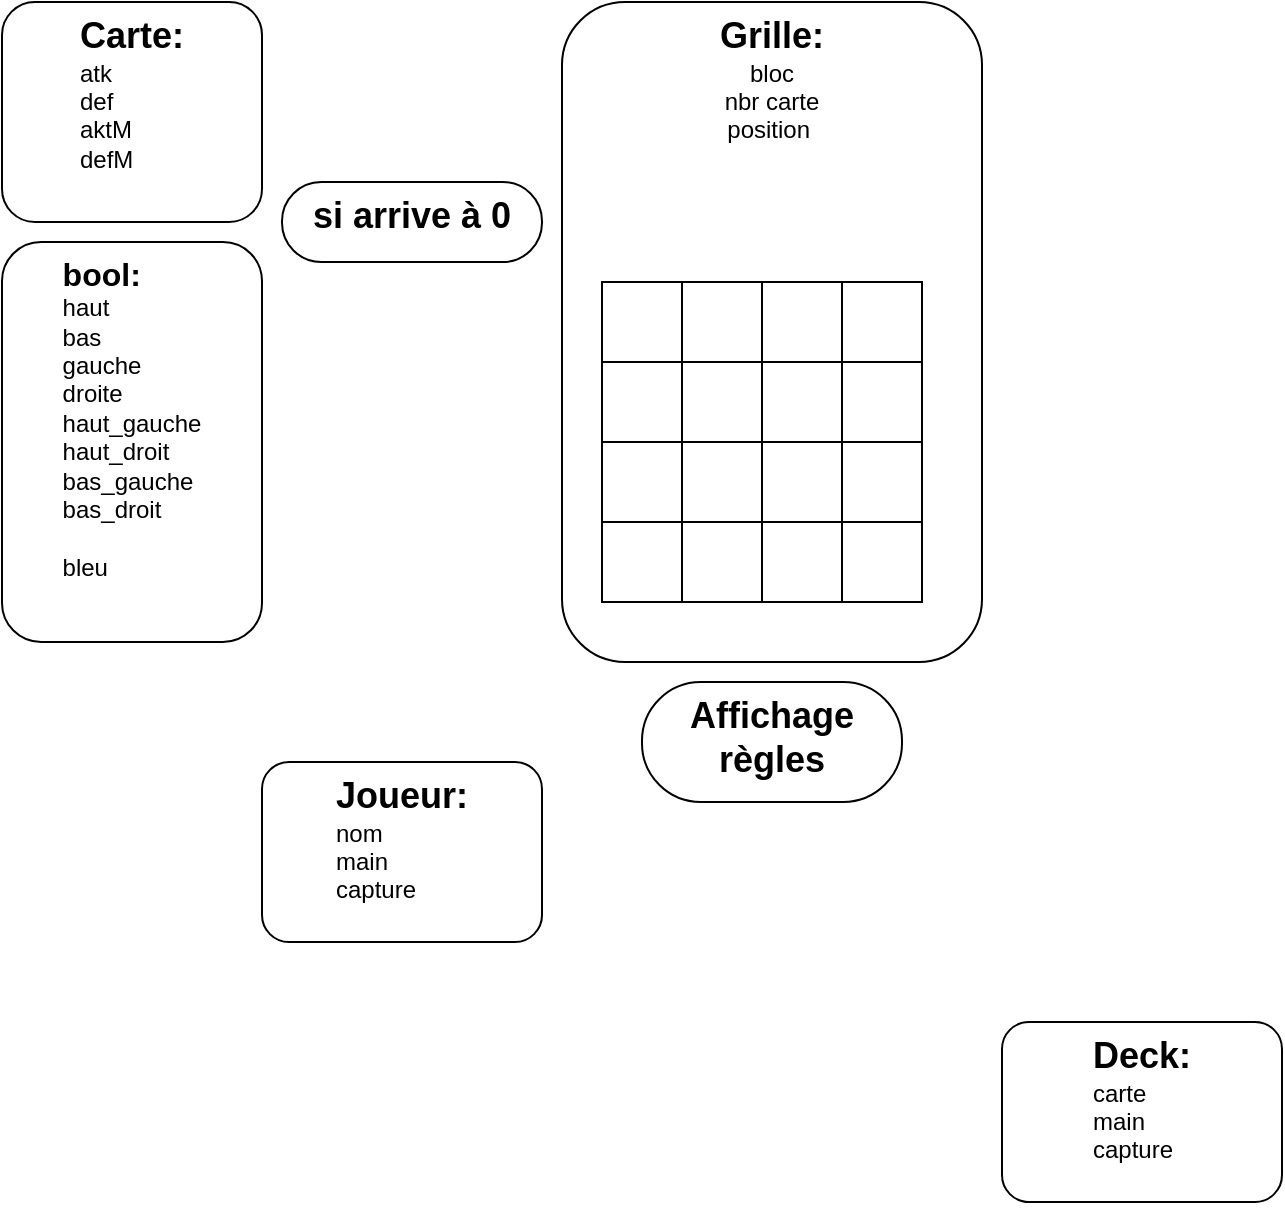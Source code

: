 <mxfile version="24.0.7" type="device">
  <diagram name="Page-1" id="lVnL7pnQ_p-dHL1P9eLC">
    <mxGraphModel dx="1434" dy="892" grid="1" gridSize="10" guides="1" tooltips="1" connect="1" arrows="1" fold="1" page="1" pageScale="1" pageWidth="827" pageHeight="1169" math="0" shadow="0">
      <root>
        <mxCell id="0" />
        <mxCell id="1" parent="0" />
        <mxCell id="Q0Mf0LYqWbIzgr0H-COE-1" value="&lt;font style=&quot;font-size: 18px;&quot;&gt;&lt;b&gt;Carte:&lt;/b&gt;&lt;/font&gt;&lt;div style=&quot;text-align: left;&quot;&gt;&lt;font style=&quot;font-size: 12px;&quot;&gt;atk&lt;/font&gt;&lt;/div&gt;&lt;div style=&quot;text-align: left;&quot;&gt;def&lt;/div&gt;&lt;div style=&quot;text-align: left;&quot;&gt;aktM&lt;/div&gt;&lt;div style=&quot;text-align: left;&quot;&gt;defM&lt;/div&gt;&lt;div style=&quot;text-align: left;&quot;&gt;&lt;br&gt;&lt;/div&gt;" style="rounded=1;whiteSpace=wrap;html=1;verticalAlign=top;align=center;" parent="1" vertex="1">
          <mxGeometry x="10" width="130" height="110" as="geometry" />
        </mxCell>
        <mxCell id="Q0Mf0LYqWbIzgr0H-COE-2" value="&lt;font style=&quot;font-size: 18px;&quot;&gt;&lt;b&gt;Joueur:&lt;/b&gt;&lt;/font&gt;&lt;div style=&quot;text-align: left;&quot;&gt;nom&lt;/div&gt;&lt;div style=&quot;text-align: left;&quot;&gt;main&lt;/div&gt;&lt;div style=&quot;text-align: left;&quot;&gt;capture&lt;/div&gt;&lt;div style=&quot;text-align: left;&quot;&gt;&lt;br&gt;&lt;/div&gt;&lt;div style=&quot;text-align: left;&quot;&gt;&lt;br&gt;&lt;/div&gt;" style="rounded=1;whiteSpace=wrap;html=1;verticalAlign=top;align=center;" parent="1" vertex="1">
          <mxGeometry x="140" y="380" width="140" height="90" as="geometry" />
        </mxCell>
        <mxCell id="Q0Mf0LYqWbIzgr0H-COE-3" value="&lt;div style=&quot;&quot;&gt;&lt;span style=&quot;font-size: 18px;&quot;&gt;&lt;b&gt;Affichage règles&lt;/b&gt;&lt;/span&gt;&lt;/div&gt;" style="rounded=1;whiteSpace=wrap;html=1;verticalAlign=top;align=center;arcSize=49;" parent="1" vertex="1">
          <mxGeometry x="330" y="340" width="130" height="60" as="geometry" />
        </mxCell>
        <mxCell id="Q0Mf0LYqWbIzgr0H-COE-5" value="&lt;font style=&quot;font-size: 18px;&quot;&gt;&lt;b&gt;Grille:&lt;/b&gt;&lt;/font&gt;&lt;div style=&quot;&quot;&gt;&lt;font style=&quot;font-size: 12px;&quot;&gt;bloc&lt;/font&gt;&lt;/div&gt;&lt;div style=&quot;&quot;&gt;&lt;font style=&quot;font-size: 12px;&quot;&gt;nbr carte&lt;/font&gt;&lt;/div&gt;&lt;div style=&quot;&quot;&gt;&lt;font style=&quot;font-size: 12px;&quot;&gt;position&amp;nbsp;&lt;br&gt;&lt;/font&gt;&lt;div style=&quot;text-align: left;&quot;&gt;&lt;br&gt;&lt;/div&gt;&lt;/div&gt;" style="rounded=1;whiteSpace=wrap;html=1;verticalAlign=top;align=center;" parent="1" vertex="1">
          <mxGeometry x="290" width="210" height="330" as="geometry" />
        </mxCell>
        <mxCell id="Q0Mf0LYqWbIzgr0H-COE-14" value="" style="group" parent="1" vertex="1" connectable="0">
          <mxGeometry x="310" y="140" width="160" height="160" as="geometry" />
        </mxCell>
        <mxCell id="Q0Mf0LYqWbIzgr0H-COE-6" value="" style="rounded=0;whiteSpace=wrap;html=1;" parent="Q0Mf0LYqWbIzgr0H-COE-14" vertex="1">
          <mxGeometry width="40" height="160" as="geometry" />
        </mxCell>
        <mxCell id="Q0Mf0LYqWbIzgr0H-COE-7" value="" style="rounded=0;whiteSpace=wrap;html=1;" parent="Q0Mf0LYqWbIzgr0H-COE-14" vertex="1">
          <mxGeometry x="40" width="40" height="160" as="geometry" />
        </mxCell>
        <mxCell id="Q0Mf0LYqWbIzgr0H-COE-8" value="" style="rounded=0;whiteSpace=wrap;html=1;" parent="Q0Mf0LYqWbIzgr0H-COE-14" vertex="1">
          <mxGeometry x="80" width="40" height="160" as="geometry" />
        </mxCell>
        <mxCell id="Q0Mf0LYqWbIzgr0H-COE-9" value="" style="rounded=0;whiteSpace=wrap;html=1;" parent="Q0Mf0LYqWbIzgr0H-COE-14" vertex="1">
          <mxGeometry x="120" width="40" height="160" as="geometry" />
        </mxCell>
        <mxCell id="Q0Mf0LYqWbIzgr0H-COE-10" value="" style="rounded=0;whiteSpace=wrap;html=1;rotation=90;fillColor=none;" parent="Q0Mf0LYqWbIzgr0H-COE-14" vertex="1">
          <mxGeometry x="60" y="-60" width="40" height="160" as="geometry" />
        </mxCell>
        <mxCell id="Q0Mf0LYqWbIzgr0H-COE-11" value="" style="rounded=0;whiteSpace=wrap;html=1;rotation=90;fillColor=none;" parent="Q0Mf0LYqWbIzgr0H-COE-14" vertex="1">
          <mxGeometry x="60" y="-20" width="40" height="160" as="geometry" />
        </mxCell>
        <mxCell id="Q0Mf0LYqWbIzgr0H-COE-12" value="" style="rounded=0;whiteSpace=wrap;html=1;rotation=90;fillColor=none;" parent="Q0Mf0LYqWbIzgr0H-COE-14" vertex="1">
          <mxGeometry x="60" y="20" width="40" height="160" as="geometry" />
        </mxCell>
        <mxCell id="Q0Mf0LYqWbIzgr0H-COE-13" value="" style="rounded=0;whiteSpace=wrap;html=1;rotation=90;fillColor=none;" parent="Q0Mf0LYqWbIzgr0H-COE-14" vertex="1">
          <mxGeometry x="60" y="60" width="40" height="160" as="geometry" />
        </mxCell>
        <mxCell id="Q0Mf0LYqWbIzgr0H-COE-15" value="&lt;div style=&quot;&quot;&gt;&lt;span style=&quot;font-size: 18px;&quot;&gt;&lt;b&gt;si arrive à 0&lt;/b&gt;&lt;/span&gt;&lt;/div&gt;" style="rounded=1;whiteSpace=wrap;html=1;verticalAlign=top;align=center;arcSize=49;" parent="1" vertex="1">
          <mxGeometry x="150" y="90" width="130" height="40" as="geometry" />
        </mxCell>
        <mxCell id="Q0Mf0LYqWbIzgr0H-COE-16" value="&lt;div style=&quot;text-align: left;&quot;&gt;&lt;b style=&quot;background-color: initial;&quot;&gt;&lt;font style=&quot;font-size: 16px;&quot;&gt;bool:&lt;/font&gt;&lt;/b&gt;&lt;br&gt;&lt;/div&gt;&lt;div style=&quot;text-align: left;&quot;&gt;haut&lt;/div&gt;&lt;div style=&quot;text-align: left;&quot;&gt;bas&lt;/div&gt;&lt;div style=&quot;text-align: left;&quot;&gt;gauche&lt;/div&gt;&lt;div style=&quot;text-align: left;&quot;&gt;droite&lt;/div&gt;&lt;div style=&quot;text-align: left;&quot;&gt;haut_gauche&lt;/div&gt;&lt;div style=&quot;text-align: left;&quot;&gt;haut_droit&lt;/div&gt;&lt;div style=&quot;text-align: left;&quot;&gt;bas_gauche&lt;/div&gt;&lt;div style=&quot;text-align: left;&quot;&gt;bas_droit&lt;/div&gt;&lt;div style=&quot;text-align: left;&quot;&gt;&lt;br&gt;&lt;/div&gt;&lt;div style=&quot;text-align: left;&quot;&gt;bleu&lt;/div&gt;" style="rounded=1;whiteSpace=wrap;html=1;verticalAlign=top;align=center;" parent="1" vertex="1">
          <mxGeometry x="10" y="120" width="130" height="200" as="geometry" />
        </mxCell>
        <mxCell id="pVvNkKtaeFd_gWX4034--1" value="&lt;font style=&quot;font-size: 18px;&quot;&gt;&lt;b&gt;Deck:&lt;/b&gt;&lt;/font&gt;&lt;div style=&quot;text-align: left;&quot;&gt;carte&lt;/div&gt;&lt;div style=&quot;text-align: left;&quot;&gt;main&lt;/div&gt;&lt;div style=&quot;text-align: left;&quot;&gt;capture&lt;/div&gt;&lt;div style=&quot;text-align: left;&quot;&gt;&lt;br&gt;&lt;/div&gt;&lt;div style=&quot;text-align: left;&quot;&gt;&lt;br&gt;&lt;/div&gt;" style="rounded=1;whiteSpace=wrap;html=1;verticalAlign=top;align=center;" vertex="1" parent="1">
          <mxGeometry x="510" y="510" width="140" height="90" as="geometry" />
        </mxCell>
      </root>
    </mxGraphModel>
  </diagram>
</mxfile>
